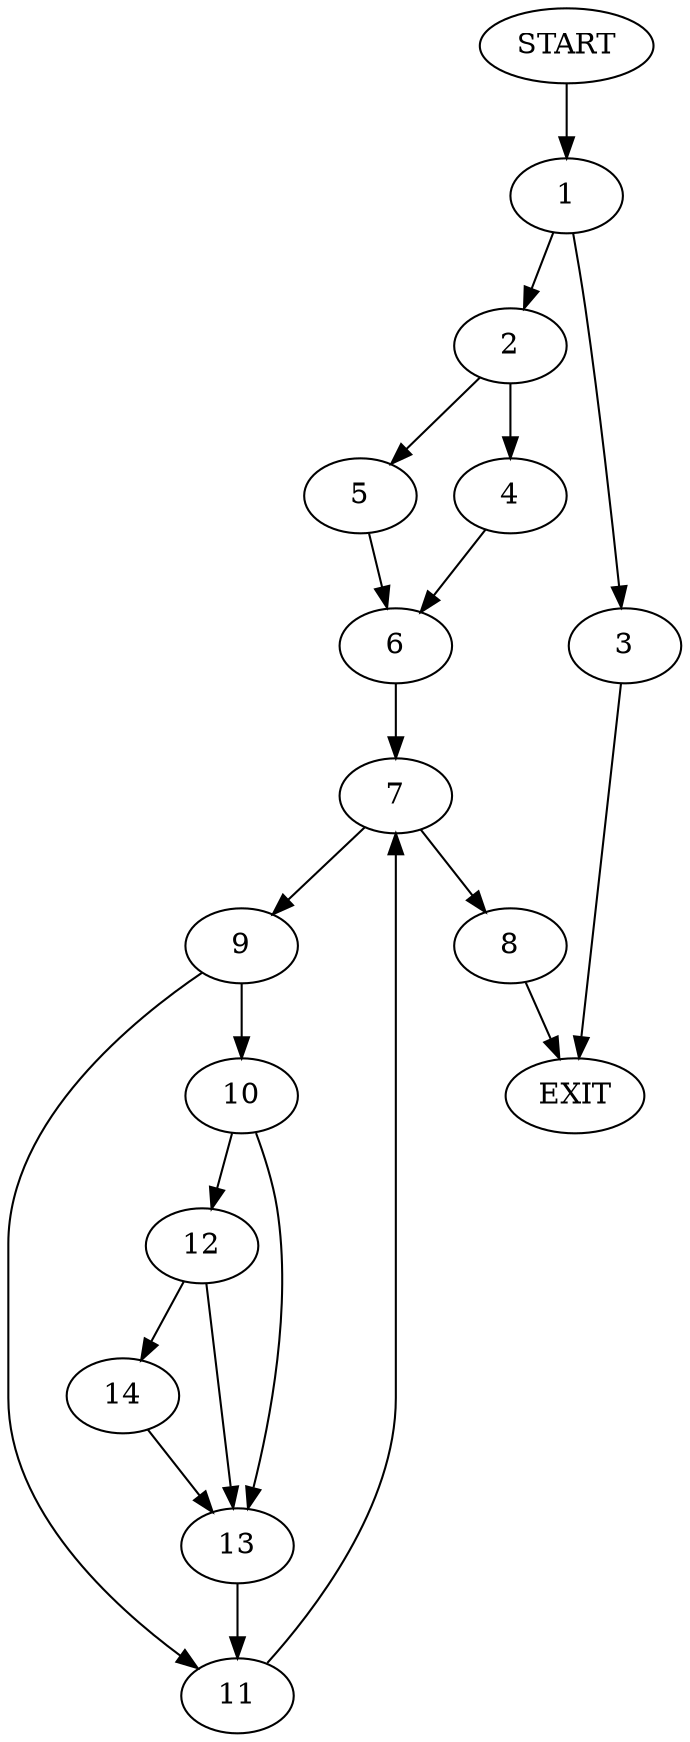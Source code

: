 digraph {
0 [label="START"]
15 [label="EXIT"]
0 -> 1
1 -> 2
1 -> 3
3 -> 15
2 -> 4
2 -> 5
4 -> 6
5 -> 6
6 -> 7
7 -> 8
7 -> 9
8 -> 15
9 -> 10
9 -> 11
11 -> 7
10 -> 12
10 -> 13
13 -> 11
12 -> 14
12 -> 13
14 -> 13
}
